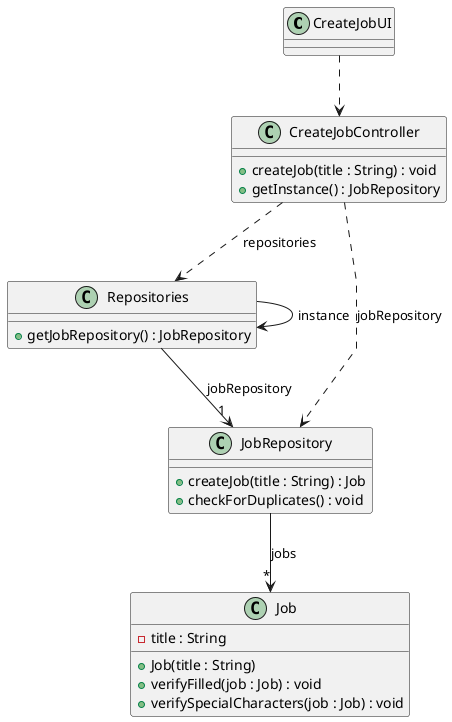 @startuml
skinparam packageStyle rectangle
skinparam shadowing false
skinparam linetype polyline

'left to right direction

class CreateJobUI {
}

class CreateJobController {
    +createJob(title : String) : void
    +getInstance() : JobRepository
}

class Repositories {
    +getJobRepository() : JobRepository
}

class JobRepository {
    +createJob(title : String) : Job
    +checkForDuplicates() : void
}

class Job {
    - title : String
    + Job(title : String)
    +verifyFilled(job : Job) : void
    +verifySpecialCharacters(job : Job) : void
}

CreateJobUI ..> CreateJobController
Repositories --> "1" JobRepository : jobRepository
Repositories --> Repositories : instance
JobRepository --> "*" Job : jobs
CreateJobController ..> Repositories : repositories
CreateJobController ..> JobRepository : jobRepository

@enduml
